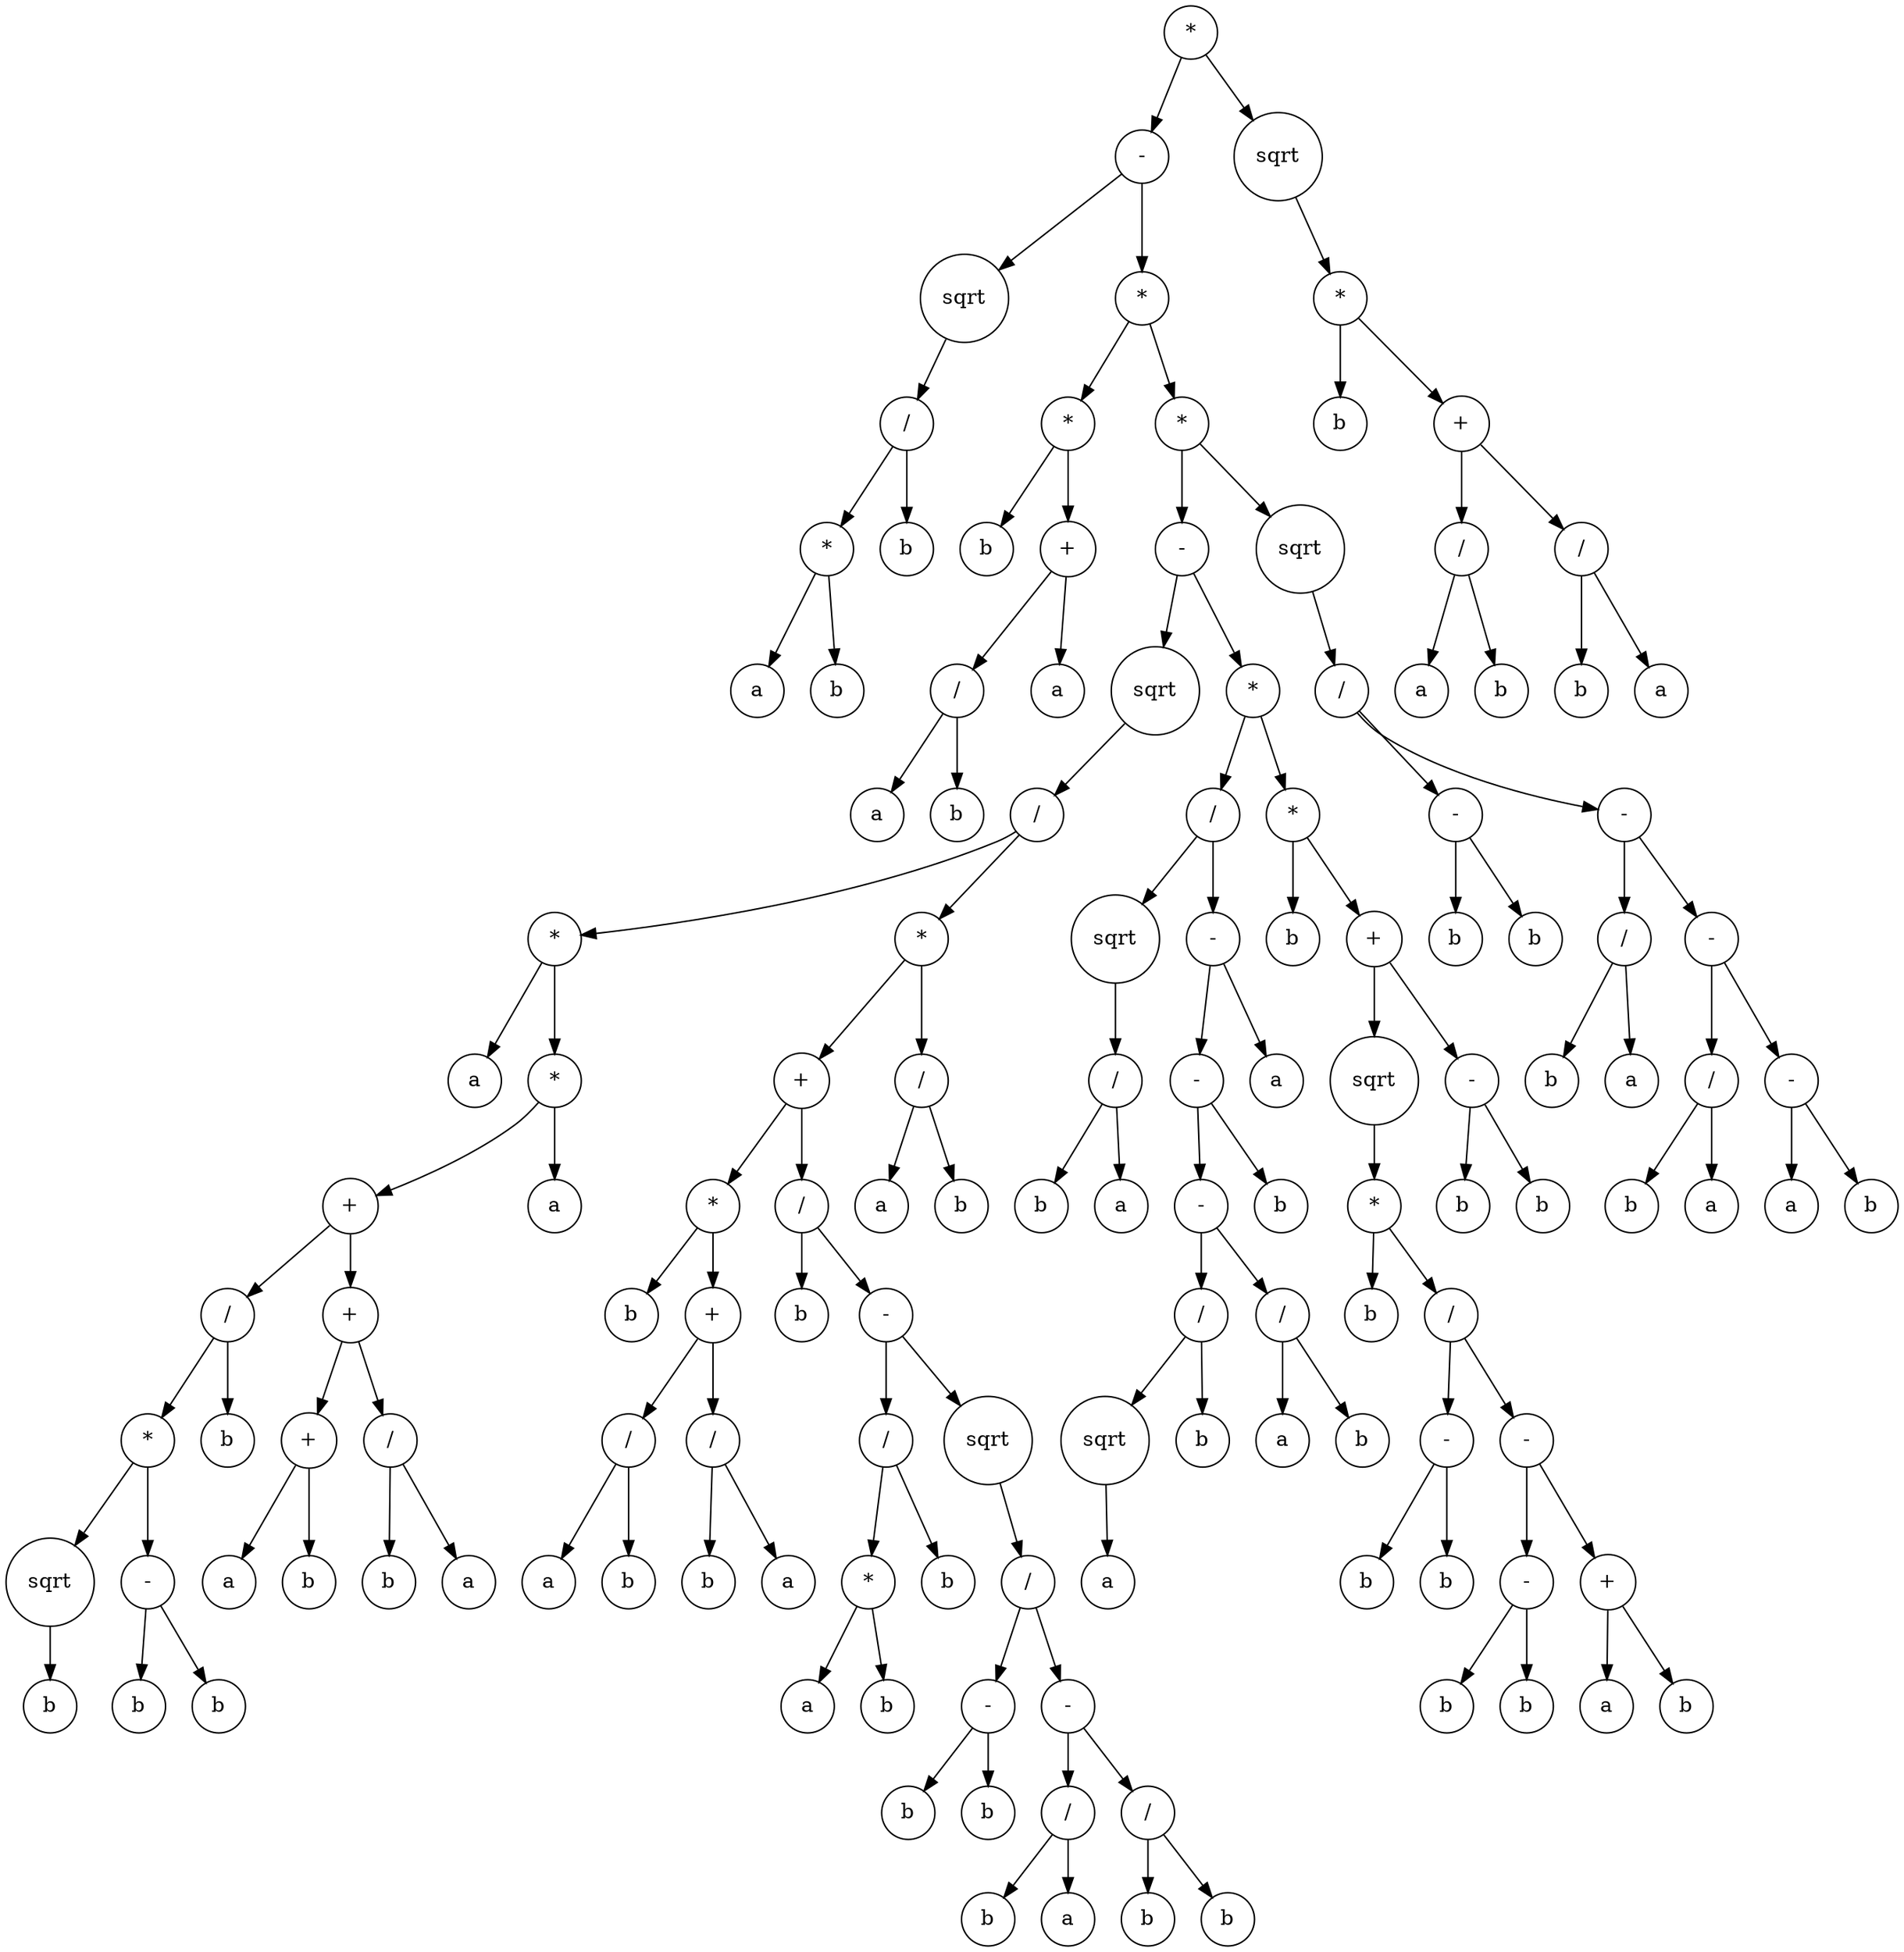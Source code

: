 digraph g {
graph [ordering=out];
node [shape=circle];
n[label = "*"];
n0[label = "-"];
n00[label = "sqrt"];
n000[label = "/"];
n0000[label = "*"];
n00000[label = "a"];
n0000 -> n00000;
n00001[label = "b"];
n0000 -> n00001;
n000 -> n0000;
n0001[label = "b"];
n000 -> n0001;
n00 -> n000;
n0 -> n00;
n01[label = "*"];
n010[label = "*"];
n0100[label = "b"];
n010 -> n0100;
n0101[label = "+"];
n01010[label = "/"];
n010100[label = "a"];
n01010 -> n010100;
n010101[label = "b"];
n01010 -> n010101;
n0101 -> n01010;
n01011[label = "a"];
n0101 -> n01011;
n010 -> n0101;
n01 -> n010;
n011[label = "*"];
n0110[label = "-"];
n01100[label = "sqrt"];
n011000[label = "/"];
n0110000[label = "*"];
n01100000[label = "a"];
n0110000 -> n01100000;
n01100001[label = "*"];
n011000010[label = "+"];
n0110000100[label = "/"];
n01100001000[label = "*"];
n011000010000[label = "sqrt"];
n0110000100000[label = "b"];
n011000010000 -> n0110000100000;
n01100001000 -> n011000010000;
n011000010001[label = "-"];
n0110000100010[label = "b"];
n011000010001 -> n0110000100010;
n0110000100011[label = "b"];
n011000010001 -> n0110000100011;
n01100001000 -> n011000010001;
n0110000100 -> n01100001000;
n01100001001[label = "b"];
n0110000100 -> n01100001001;
n011000010 -> n0110000100;
n0110000101[label = "+"];
n01100001010[label = "+"];
n011000010100[label = "a"];
n01100001010 -> n011000010100;
n011000010101[label = "b"];
n01100001010 -> n011000010101;
n0110000101 -> n01100001010;
n01100001011[label = "/"];
n011000010110[label = "b"];
n01100001011 -> n011000010110;
n011000010111[label = "a"];
n01100001011 -> n011000010111;
n0110000101 -> n01100001011;
n011000010 -> n0110000101;
n01100001 -> n011000010;
n011000011[label = "a"];
n01100001 -> n011000011;
n0110000 -> n01100001;
n011000 -> n0110000;
n0110001[label = "*"];
n01100010[label = "+"];
n011000100[label = "*"];
n0110001000[label = "b"];
n011000100 -> n0110001000;
n0110001001[label = "+"];
n01100010010[label = "/"];
n011000100100[label = "a"];
n01100010010 -> n011000100100;
n011000100101[label = "b"];
n01100010010 -> n011000100101;
n0110001001 -> n01100010010;
n01100010011[label = "/"];
n011000100110[label = "b"];
n01100010011 -> n011000100110;
n011000100111[label = "a"];
n01100010011 -> n011000100111;
n0110001001 -> n01100010011;
n011000100 -> n0110001001;
n01100010 -> n011000100;
n011000101[label = "/"];
n0110001010[label = "b"];
n011000101 -> n0110001010;
n0110001011[label = "-"];
n01100010110[label = "/"];
n011000101100[label = "*"];
n0110001011000[label = "a"];
n011000101100 -> n0110001011000;
n0110001011001[label = "b"];
n011000101100 -> n0110001011001;
n01100010110 -> n011000101100;
n011000101101[label = "b"];
n01100010110 -> n011000101101;
n0110001011 -> n01100010110;
n01100010111[label = "sqrt"];
n011000101110[label = "/"];
n0110001011100[label = "-"];
n01100010111000[label = "b"];
n0110001011100 -> n01100010111000;
n01100010111001[label = "b"];
n0110001011100 -> n01100010111001;
n011000101110 -> n0110001011100;
n0110001011101[label = "-"];
n01100010111010[label = "/"];
n011000101110100[label = "b"];
n01100010111010 -> n011000101110100;
n011000101110101[label = "a"];
n01100010111010 -> n011000101110101;
n0110001011101 -> n01100010111010;
n01100010111011[label = "/"];
n011000101110110[label = "b"];
n01100010111011 -> n011000101110110;
n011000101110111[label = "b"];
n01100010111011 -> n011000101110111;
n0110001011101 -> n01100010111011;
n011000101110 -> n0110001011101;
n01100010111 -> n011000101110;
n0110001011 -> n01100010111;
n011000101 -> n0110001011;
n01100010 -> n011000101;
n0110001 -> n01100010;
n01100011[label = "/"];
n011000110[label = "a"];
n01100011 -> n011000110;
n011000111[label = "b"];
n01100011 -> n011000111;
n0110001 -> n01100011;
n011000 -> n0110001;
n01100 -> n011000;
n0110 -> n01100;
n01101[label = "*"];
n011010[label = "/"];
n0110100[label = "sqrt"];
n01101000[label = "/"];
n011010000[label = "b"];
n01101000 -> n011010000;
n011010001[label = "a"];
n01101000 -> n011010001;
n0110100 -> n01101000;
n011010 -> n0110100;
n0110101[label = "-"];
n01101010[label = "-"];
n011010100[label = "-"];
n0110101000[label = "/"];
n01101010000[label = "sqrt"];
n011010100000[label = "a"];
n01101010000 -> n011010100000;
n0110101000 -> n01101010000;
n01101010001[label = "b"];
n0110101000 -> n01101010001;
n011010100 -> n0110101000;
n0110101001[label = "/"];
n01101010010[label = "a"];
n0110101001 -> n01101010010;
n01101010011[label = "b"];
n0110101001 -> n01101010011;
n011010100 -> n0110101001;
n01101010 -> n011010100;
n011010101[label = "b"];
n01101010 -> n011010101;
n0110101 -> n01101010;
n01101011[label = "a"];
n0110101 -> n01101011;
n011010 -> n0110101;
n01101 -> n011010;
n011011[label = "*"];
n0110110[label = "b"];
n011011 -> n0110110;
n0110111[label = "+"];
n01101110[label = "sqrt"];
n011011100[label = "*"];
n0110111000[label = "b"];
n011011100 -> n0110111000;
n0110111001[label = "/"];
n01101110010[label = "-"];
n011011100100[label = "b"];
n01101110010 -> n011011100100;
n011011100101[label = "b"];
n01101110010 -> n011011100101;
n0110111001 -> n01101110010;
n01101110011[label = "-"];
n011011100110[label = "-"];
n0110111001100[label = "b"];
n011011100110 -> n0110111001100;
n0110111001101[label = "b"];
n011011100110 -> n0110111001101;
n01101110011 -> n011011100110;
n011011100111[label = "+"];
n0110111001110[label = "a"];
n011011100111 -> n0110111001110;
n0110111001111[label = "b"];
n011011100111 -> n0110111001111;
n01101110011 -> n011011100111;
n0110111001 -> n01101110011;
n011011100 -> n0110111001;
n01101110 -> n011011100;
n0110111 -> n01101110;
n01101111[label = "-"];
n011011110[label = "b"];
n01101111 -> n011011110;
n011011111[label = "b"];
n01101111 -> n011011111;
n0110111 -> n01101111;
n011011 -> n0110111;
n01101 -> n011011;
n0110 -> n01101;
n011 -> n0110;
n0111[label = "sqrt"];
n01110[label = "/"];
n011100[label = "-"];
n0111000[label = "b"];
n011100 -> n0111000;
n0111001[label = "b"];
n011100 -> n0111001;
n01110 -> n011100;
n011101[label = "-"];
n0111010[label = "/"];
n01110100[label = "b"];
n0111010 -> n01110100;
n01110101[label = "a"];
n0111010 -> n01110101;
n011101 -> n0111010;
n0111011[label = "-"];
n01110110[label = "/"];
n011101100[label = "b"];
n01110110 -> n011101100;
n011101101[label = "a"];
n01110110 -> n011101101;
n0111011 -> n01110110;
n01110111[label = "-"];
n011101110[label = "a"];
n01110111 -> n011101110;
n011101111[label = "b"];
n01110111 -> n011101111;
n0111011 -> n01110111;
n011101 -> n0111011;
n01110 -> n011101;
n0111 -> n01110;
n011 -> n0111;
n01 -> n011;
n0 -> n01;
n -> n0;
n1[label = "sqrt"];
n10[label = "*"];
n100[label = "b"];
n10 -> n100;
n101[label = "+"];
n1010[label = "/"];
n10100[label = "a"];
n1010 -> n10100;
n10101[label = "b"];
n1010 -> n10101;
n101 -> n1010;
n1011[label = "/"];
n10110[label = "b"];
n1011 -> n10110;
n10111[label = "a"];
n1011 -> n10111;
n101 -> n1011;
n10 -> n101;
n1 -> n10;
n -> n1;
}
